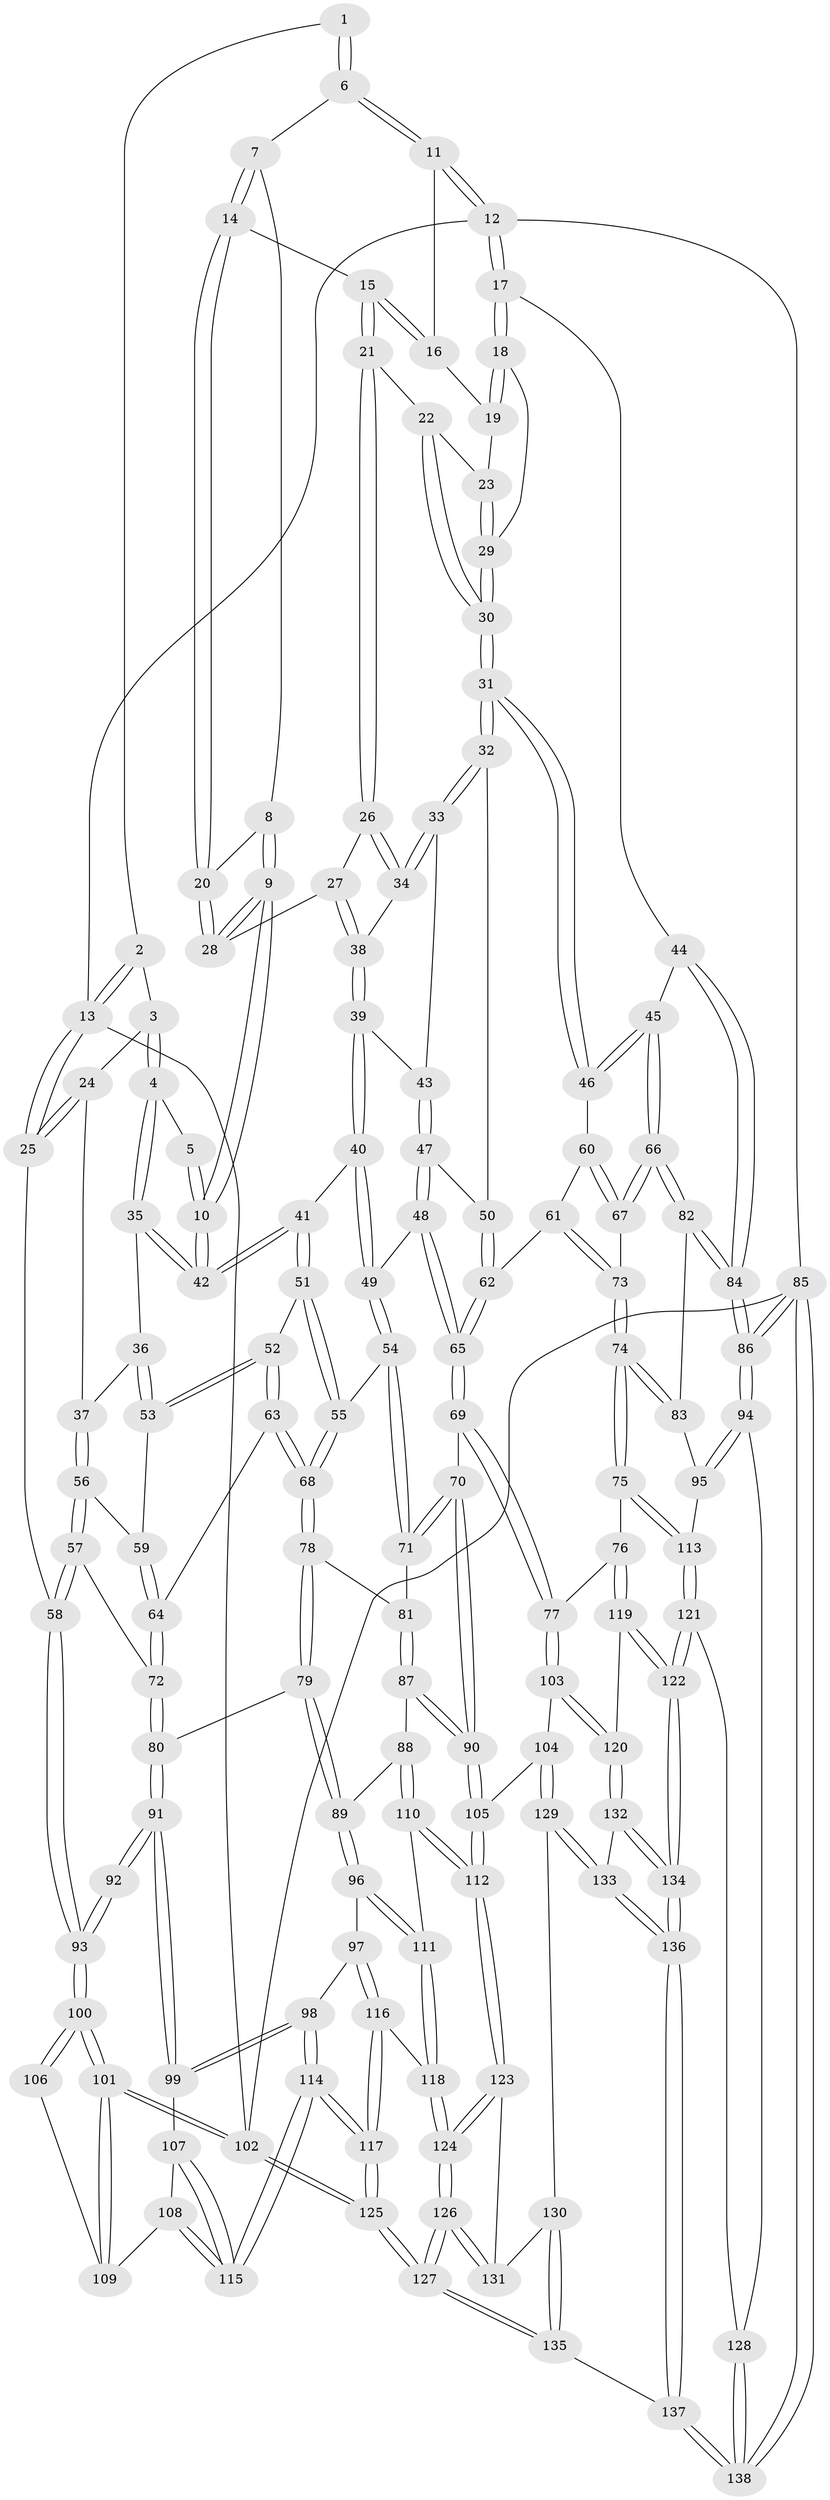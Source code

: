 // Generated by graph-tools (version 1.1) at 2025/17/03/09/25 04:17:03]
// undirected, 138 vertices, 342 edges
graph export_dot {
graph [start="1"]
  node [color=gray90,style=filled];
  1 [pos="+0.3803273930008773+0"];
  2 [pos="+0+0"];
  3 [pos="+0.16056513797914762+0.08698850911079521"];
  4 [pos="+0.24148830474566418+0.1214112279676071"];
  5 [pos="+0.35504132312042114+0"];
  6 [pos="+0.525777241056424+0"];
  7 [pos="+0.5320137282516776+0"];
  8 [pos="+0.5316984676432087+0"];
  9 [pos="+0.37771327355472184+0.23423948047286566"];
  10 [pos="+0.36806299488942645+0.24498812119860391"];
  11 [pos="+1+0"];
  12 [pos="+1+0"];
  13 [pos="+0+0"];
  14 [pos="+0.7160747406881627+0.07912397519817453"];
  15 [pos="+0.7838549597809824+0.10504283427384613"];
  16 [pos="+1+0"];
  17 [pos="+1+0.3103083472476124"];
  18 [pos="+1+0.23040924011447445"];
  19 [pos="+0.9426579156538566+0.10137674382949997"];
  20 [pos="+0.5989321561257477+0.13272836942713112"];
  21 [pos="+0.7845144437223254+0.12271433738876086"];
  22 [pos="+0.859895882724838+0.16383763481271787"];
  23 [pos="+0.9037430815729632+0.15879856349498267"];
  24 [pos="+0.06043898409218975+0.1487136093794459"];
  25 [pos="+0+0"];
  26 [pos="+0.7633147212060876+0.15346490520789394"];
  27 [pos="+0.6023331094201749+0.14840549728920854"];
  28 [pos="+0.5995138319460108+0.14481683589671654"];
  29 [pos="+0.9531865020613218+0.21432266061101324"];
  30 [pos="+0.864102998446964+0.28187087723870696"];
  31 [pos="+0.8302527801448573+0.35189500034303384"];
  32 [pos="+0.8249335566307875+0.3503844994739471"];
  33 [pos="+0.803206057526265+0.3273271854000798"];
  34 [pos="+0.7486924054669656+0.22737691147396033"];
  35 [pos="+0.30900638884262094+0.2402220743843827"];
  36 [pos="+0.11144739498785577+0.31784724694564265"];
  37 [pos="+0.0858631481903833+0.32006094572708566"];
  38 [pos="+0.6273943957321951+0.2447628021987808"];
  39 [pos="+0.6094384300840563+0.2837215206797594"];
  40 [pos="+0.44332343210631237+0.2963092755089743"];
  41 [pos="+0.3575714044622488+0.25946426227897423"];
  42 [pos="+0.3571887248163178+0.25876288772865214"];
  43 [pos="+0.6217116937633941+0.307297789838125"];
  44 [pos="+1+0.3761524389981679"];
  45 [pos="+0.9288263769061079+0.4037395292211175"];
  46 [pos="+0.8753237055317055+0.3941024254314024"];
  47 [pos="+0.6315988938781628+0.41547220997922646"];
  48 [pos="+0.6019912756031297+0.4577554561976777"];
  49 [pos="+0.5540898052464096+0.45001473227273747"];
  50 [pos="+0.7432876010659728+0.39417453351227216"];
  51 [pos="+0.34561566278978884+0.36897228027567214"];
  52 [pos="+0.2545303044725926+0.4785253353659028"];
  53 [pos="+0.20139148341772306+0.44258696075842935"];
  54 [pos="+0.438153798079152+0.5205855524050134"];
  55 [pos="+0.43023673924127864+0.5167366226269244"];
  56 [pos="+0+0.3965138611492055"];
  57 [pos="+0+0.4326922657270454"];
  58 [pos="+0+0.43960691869858026"];
  59 [pos="+0.14394322008723764+0.4691533784267401"];
  60 [pos="+0.8605052388862066+0.42459211850410555"];
  61 [pos="+0.7379072575539133+0.5375003213587475"];
  62 [pos="+0.7234862378932836+0.5324395022306576"];
  63 [pos="+0.25036789735081866+0.5067576892458103"];
  64 [pos="+0.18739418765803245+0.5412510365545431"];
  65 [pos="+0.6345671929296539+0.5297267816610469"];
  66 [pos="+0.9280986601445339+0.608922220315948"];
  67 [pos="+0.8472356660572+0.5730326681084582"];
  68 [pos="+0.30771058211339064+0.5703005434872231"];
  69 [pos="+0.6007866739023813+0.6259870217338774"];
  70 [pos="+0.49429818645736917+0.6476015266973907"];
  71 [pos="+0.4692282132998132+0.6063537796213401"];
  72 [pos="+0.12854072541821074+0.5995613862220356"];
  73 [pos="+0.7822942870429376+0.5964076163296235"];
  74 [pos="+0.7592897476114684+0.7061019870412881"];
  75 [pos="+0.7470637136262701+0.7232335594470374"];
  76 [pos="+0.745733049896569+0.7234859514361573"];
  77 [pos="+0.6900042395363379+0.7224346478451488"];
  78 [pos="+0.3070153781195384+0.5922431629784929"];
  79 [pos="+0.15104794777244923+0.648182805616195"];
  80 [pos="+0.13964264257946318+0.6432130478525084"];
  81 [pos="+0.3161889053144027+0.6207321922546775"];
  82 [pos="+0.9366083140897861+0.6188729147410338"];
  83 [pos="+0.9224960396529125+0.6601475436055532"];
  84 [pos="+1+0.5541151846546974"];
  85 [pos="+1+1"];
  86 [pos="+1+0.9135608209532383"];
  87 [pos="+0.31687550616835697+0.6350474229031667"];
  88 [pos="+0.2902149864478399+0.6997945800694905"];
  89 [pos="+0.20853039412689167+0.6927250560875395"];
  90 [pos="+0.4677661374280704+0.698148817524079"];
  91 [pos="+0.11179618796147917+0.6793524161552212"];
  92 [pos="+0.061810776049034094+0.6943268227247343"];
  93 [pos="+0+0.574350285946958"];
  94 [pos="+1+0.86785877009603"];
  95 [pos="+0.9385772135574602+0.713049522207658"];
  96 [pos="+0.20391847560550427+0.7467447349319272"];
  97 [pos="+0.17904235115146022+0.7847077753657788"];
  98 [pos="+0.17496390683713764+0.7848164055714381"];
  99 [pos="+0.11417247191277066+0.7202285192553652"];
  100 [pos="+0+0.6229712345852693"];
  101 [pos="+0+0.8769350155122924"];
  102 [pos="+0+1"];
  103 [pos="+0.6214674159932885+0.8038297103846335"];
  104 [pos="+0.5451441995163825+0.8090459333714235"];
  105 [pos="+0.45897378325969684+0.7379709647612426"];
  106 [pos="+0.03855439523642551+0.726859423244338"];
  107 [pos="+0.11392747788079267+0.7210610091923014"];
  108 [pos="+0.026403324300618036+0.7977669364776132"];
  109 [pos="+0.0033486642475803203+0.7913935101121317"];
  110 [pos="+0.3281002244689572+0.7660928384219988"];
  111 [pos="+0.2637449452169722+0.7942304895838468"];
  112 [pos="+0.37783318272355076+0.7928728497795401"];
  113 [pos="+0.8295983758113222+0.8007166844958096"];
  114 [pos="+0.10066909161342422+0.8318677693336894"];
  115 [pos="+0.09823513447892027+0.828869234026932"];
  116 [pos="+0.21184296753405013+0.8237144620451544"];
  117 [pos="+0.12216385012161611+0.9174568579811413"];
  118 [pos="+0.2339725986540209+0.8248019180055473"];
  119 [pos="+0.7255934645444373+0.8641346707557495"];
  120 [pos="+0.634886319989686+0.8431452409513893"];
  121 [pos="+0.8592335063079088+0.8652454086045819"];
  122 [pos="+0.7633408168426474+0.9536926132800245"];
  123 [pos="+0.37757201049967026+0.7982274551003802"];
  124 [pos="+0.2776765798506959+0.9247713749806915"];
  125 [pos="+0.09895512446508378+1"];
  126 [pos="+0.24628831659060813+1"];
  127 [pos="+0.12326654536072101+1"];
  128 [pos="+0.9318591060307424+0.8834140885278738"];
  129 [pos="+0.5127212250514671+0.9084991702030957"];
  130 [pos="+0.45542216682608133+0.9139486286589884"];
  131 [pos="+0.42800523811373953+0.8988089300521803"];
  132 [pos="+0.6369036065927746+0.8670132267588645"];
  133 [pos="+0.5367072781842307+0.9336861975978189"];
  134 [pos="+0.7098748399035086+1"];
  135 [pos="+0.4028377958812719+1"];
  136 [pos="+0.6775773003343715+1"];
  137 [pos="+0.6780749630070262+1"];
  138 [pos="+0.7927282138115221+1"];
  1 -- 2;
  1 -- 6;
  1 -- 6;
  2 -- 3;
  2 -- 13;
  2 -- 13;
  3 -- 4;
  3 -- 4;
  3 -- 24;
  4 -- 5;
  4 -- 35;
  4 -- 35;
  5 -- 10;
  5 -- 10;
  6 -- 7;
  6 -- 11;
  6 -- 11;
  7 -- 8;
  7 -- 14;
  7 -- 14;
  8 -- 9;
  8 -- 9;
  8 -- 20;
  9 -- 10;
  9 -- 10;
  9 -- 28;
  9 -- 28;
  10 -- 42;
  10 -- 42;
  11 -- 12;
  11 -- 12;
  11 -- 16;
  12 -- 13;
  12 -- 17;
  12 -- 17;
  12 -- 85;
  13 -- 25;
  13 -- 25;
  13 -- 102;
  14 -- 15;
  14 -- 20;
  14 -- 20;
  15 -- 16;
  15 -- 16;
  15 -- 21;
  15 -- 21;
  16 -- 19;
  17 -- 18;
  17 -- 18;
  17 -- 44;
  18 -- 19;
  18 -- 19;
  18 -- 29;
  19 -- 23;
  20 -- 28;
  20 -- 28;
  21 -- 22;
  21 -- 26;
  21 -- 26;
  22 -- 23;
  22 -- 30;
  22 -- 30;
  23 -- 29;
  23 -- 29;
  24 -- 25;
  24 -- 25;
  24 -- 37;
  25 -- 58;
  26 -- 27;
  26 -- 34;
  26 -- 34;
  27 -- 28;
  27 -- 38;
  27 -- 38;
  29 -- 30;
  29 -- 30;
  30 -- 31;
  30 -- 31;
  31 -- 32;
  31 -- 32;
  31 -- 46;
  31 -- 46;
  32 -- 33;
  32 -- 33;
  32 -- 50;
  33 -- 34;
  33 -- 34;
  33 -- 43;
  34 -- 38;
  35 -- 36;
  35 -- 42;
  35 -- 42;
  36 -- 37;
  36 -- 53;
  36 -- 53;
  37 -- 56;
  37 -- 56;
  38 -- 39;
  38 -- 39;
  39 -- 40;
  39 -- 40;
  39 -- 43;
  40 -- 41;
  40 -- 49;
  40 -- 49;
  41 -- 42;
  41 -- 42;
  41 -- 51;
  41 -- 51;
  43 -- 47;
  43 -- 47;
  44 -- 45;
  44 -- 84;
  44 -- 84;
  45 -- 46;
  45 -- 46;
  45 -- 66;
  45 -- 66;
  46 -- 60;
  47 -- 48;
  47 -- 48;
  47 -- 50;
  48 -- 49;
  48 -- 65;
  48 -- 65;
  49 -- 54;
  49 -- 54;
  50 -- 62;
  50 -- 62;
  51 -- 52;
  51 -- 55;
  51 -- 55;
  52 -- 53;
  52 -- 53;
  52 -- 63;
  52 -- 63;
  53 -- 59;
  54 -- 55;
  54 -- 71;
  54 -- 71;
  55 -- 68;
  55 -- 68;
  56 -- 57;
  56 -- 57;
  56 -- 59;
  57 -- 58;
  57 -- 58;
  57 -- 72;
  58 -- 93;
  58 -- 93;
  59 -- 64;
  59 -- 64;
  60 -- 61;
  60 -- 67;
  60 -- 67;
  61 -- 62;
  61 -- 73;
  61 -- 73;
  62 -- 65;
  62 -- 65;
  63 -- 64;
  63 -- 68;
  63 -- 68;
  64 -- 72;
  64 -- 72;
  65 -- 69;
  65 -- 69;
  66 -- 67;
  66 -- 67;
  66 -- 82;
  66 -- 82;
  67 -- 73;
  68 -- 78;
  68 -- 78;
  69 -- 70;
  69 -- 77;
  69 -- 77;
  70 -- 71;
  70 -- 71;
  70 -- 90;
  70 -- 90;
  71 -- 81;
  72 -- 80;
  72 -- 80;
  73 -- 74;
  73 -- 74;
  74 -- 75;
  74 -- 75;
  74 -- 83;
  74 -- 83;
  75 -- 76;
  75 -- 113;
  75 -- 113;
  76 -- 77;
  76 -- 119;
  76 -- 119;
  77 -- 103;
  77 -- 103;
  78 -- 79;
  78 -- 79;
  78 -- 81;
  79 -- 80;
  79 -- 89;
  79 -- 89;
  80 -- 91;
  80 -- 91;
  81 -- 87;
  81 -- 87;
  82 -- 83;
  82 -- 84;
  82 -- 84;
  83 -- 95;
  84 -- 86;
  84 -- 86;
  85 -- 86;
  85 -- 86;
  85 -- 138;
  85 -- 138;
  85 -- 102;
  86 -- 94;
  86 -- 94;
  87 -- 88;
  87 -- 90;
  87 -- 90;
  88 -- 89;
  88 -- 110;
  88 -- 110;
  89 -- 96;
  89 -- 96;
  90 -- 105;
  90 -- 105;
  91 -- 92;
  91 -- 92;
  91 -- 99;
  91 -- 99;
  92 -- 93;
  92 -- 93;
  93 -- 100;
  93 -- 100;
  94 -- 95;
  94 -- 95;
  94 -- 128;
  95 -- 113;
  96 -- 97;
  96 -- 111;
  96 -- 111;
  97 -- 98;
  97 -- 116;
  97 -- 116;
  98 -- 99;
  98 -- 99;
  98 -- 114;
  98 -- 114;
  99 -- 107;
  100 -- 101;
  100 -- 101;
  100 -- 106;
  100 -- 106;
  101 -- 102;
  101 -- 102;
  101 -- 109;
  101 -- 109;
  102 -- 125;
  102 -- 125;
  103 -- 104;
  103 -- 120;
  103 -- 120;
  104 -- 105;
  104 -- 129;
  104 -- 129;
  105 -- 112;
  105 -- 112;
  106 -- 109;
  107 -- 108;
  107 -- 115;
  107 -- 115;
  108 -- 109;
  108 -- 115;
  108 -- 115;
  110 -- 111;
  110 -- 112;
  110 -- 112;
  111 -- 118;
  111 -- 118;
  112 -- 123;
  112 -- 123;
  113 -- 121;
  113 -- 121;
  114 -- 115;
  114 -- 115;
  114 -- 117;
  114 -- 117;
  116 -- 117;
  116 -- 117;
  116 -- 118;
  117 -- 125;
  117 -- 125;
  118 -- 124;
  118 -- 124;
  119 -- 120;
  119 -- 122;
  119 -- 122;
  120 -- 132;
  120 -- 132;
  121 -- 122;
  121 -- 122;
  121 -- 128;
  122 -- 134;
  122 -- 134;
  123 -- 124;
  123 -- 124;
  123 -- 131;
  124 -- 126;
  124 -- 126;
  125 -- 127;
  125 -- 127;
  126 -- 127;
  126 -- 127;
  126 -- 131;
  126 -- 131;
  127 -- 135;
  127 -- 135;
  128 -- 138;
  128 -- 138;
  129 -- 130;
  129 -- 133;
  129 -- 133;
  130 -- 131;
  130 -- 135;
  130 -- 135;
  132 -- 133;
  132 -- 134;
  132 -- 134;
  133 -- 136;
  133 -- 136;
  134 -- 136;
  134 -- 136;
  135 -- 137;
  136 -- 137;
  136 -- 137;
  137 -- 138;
  137 -- 138;
}
